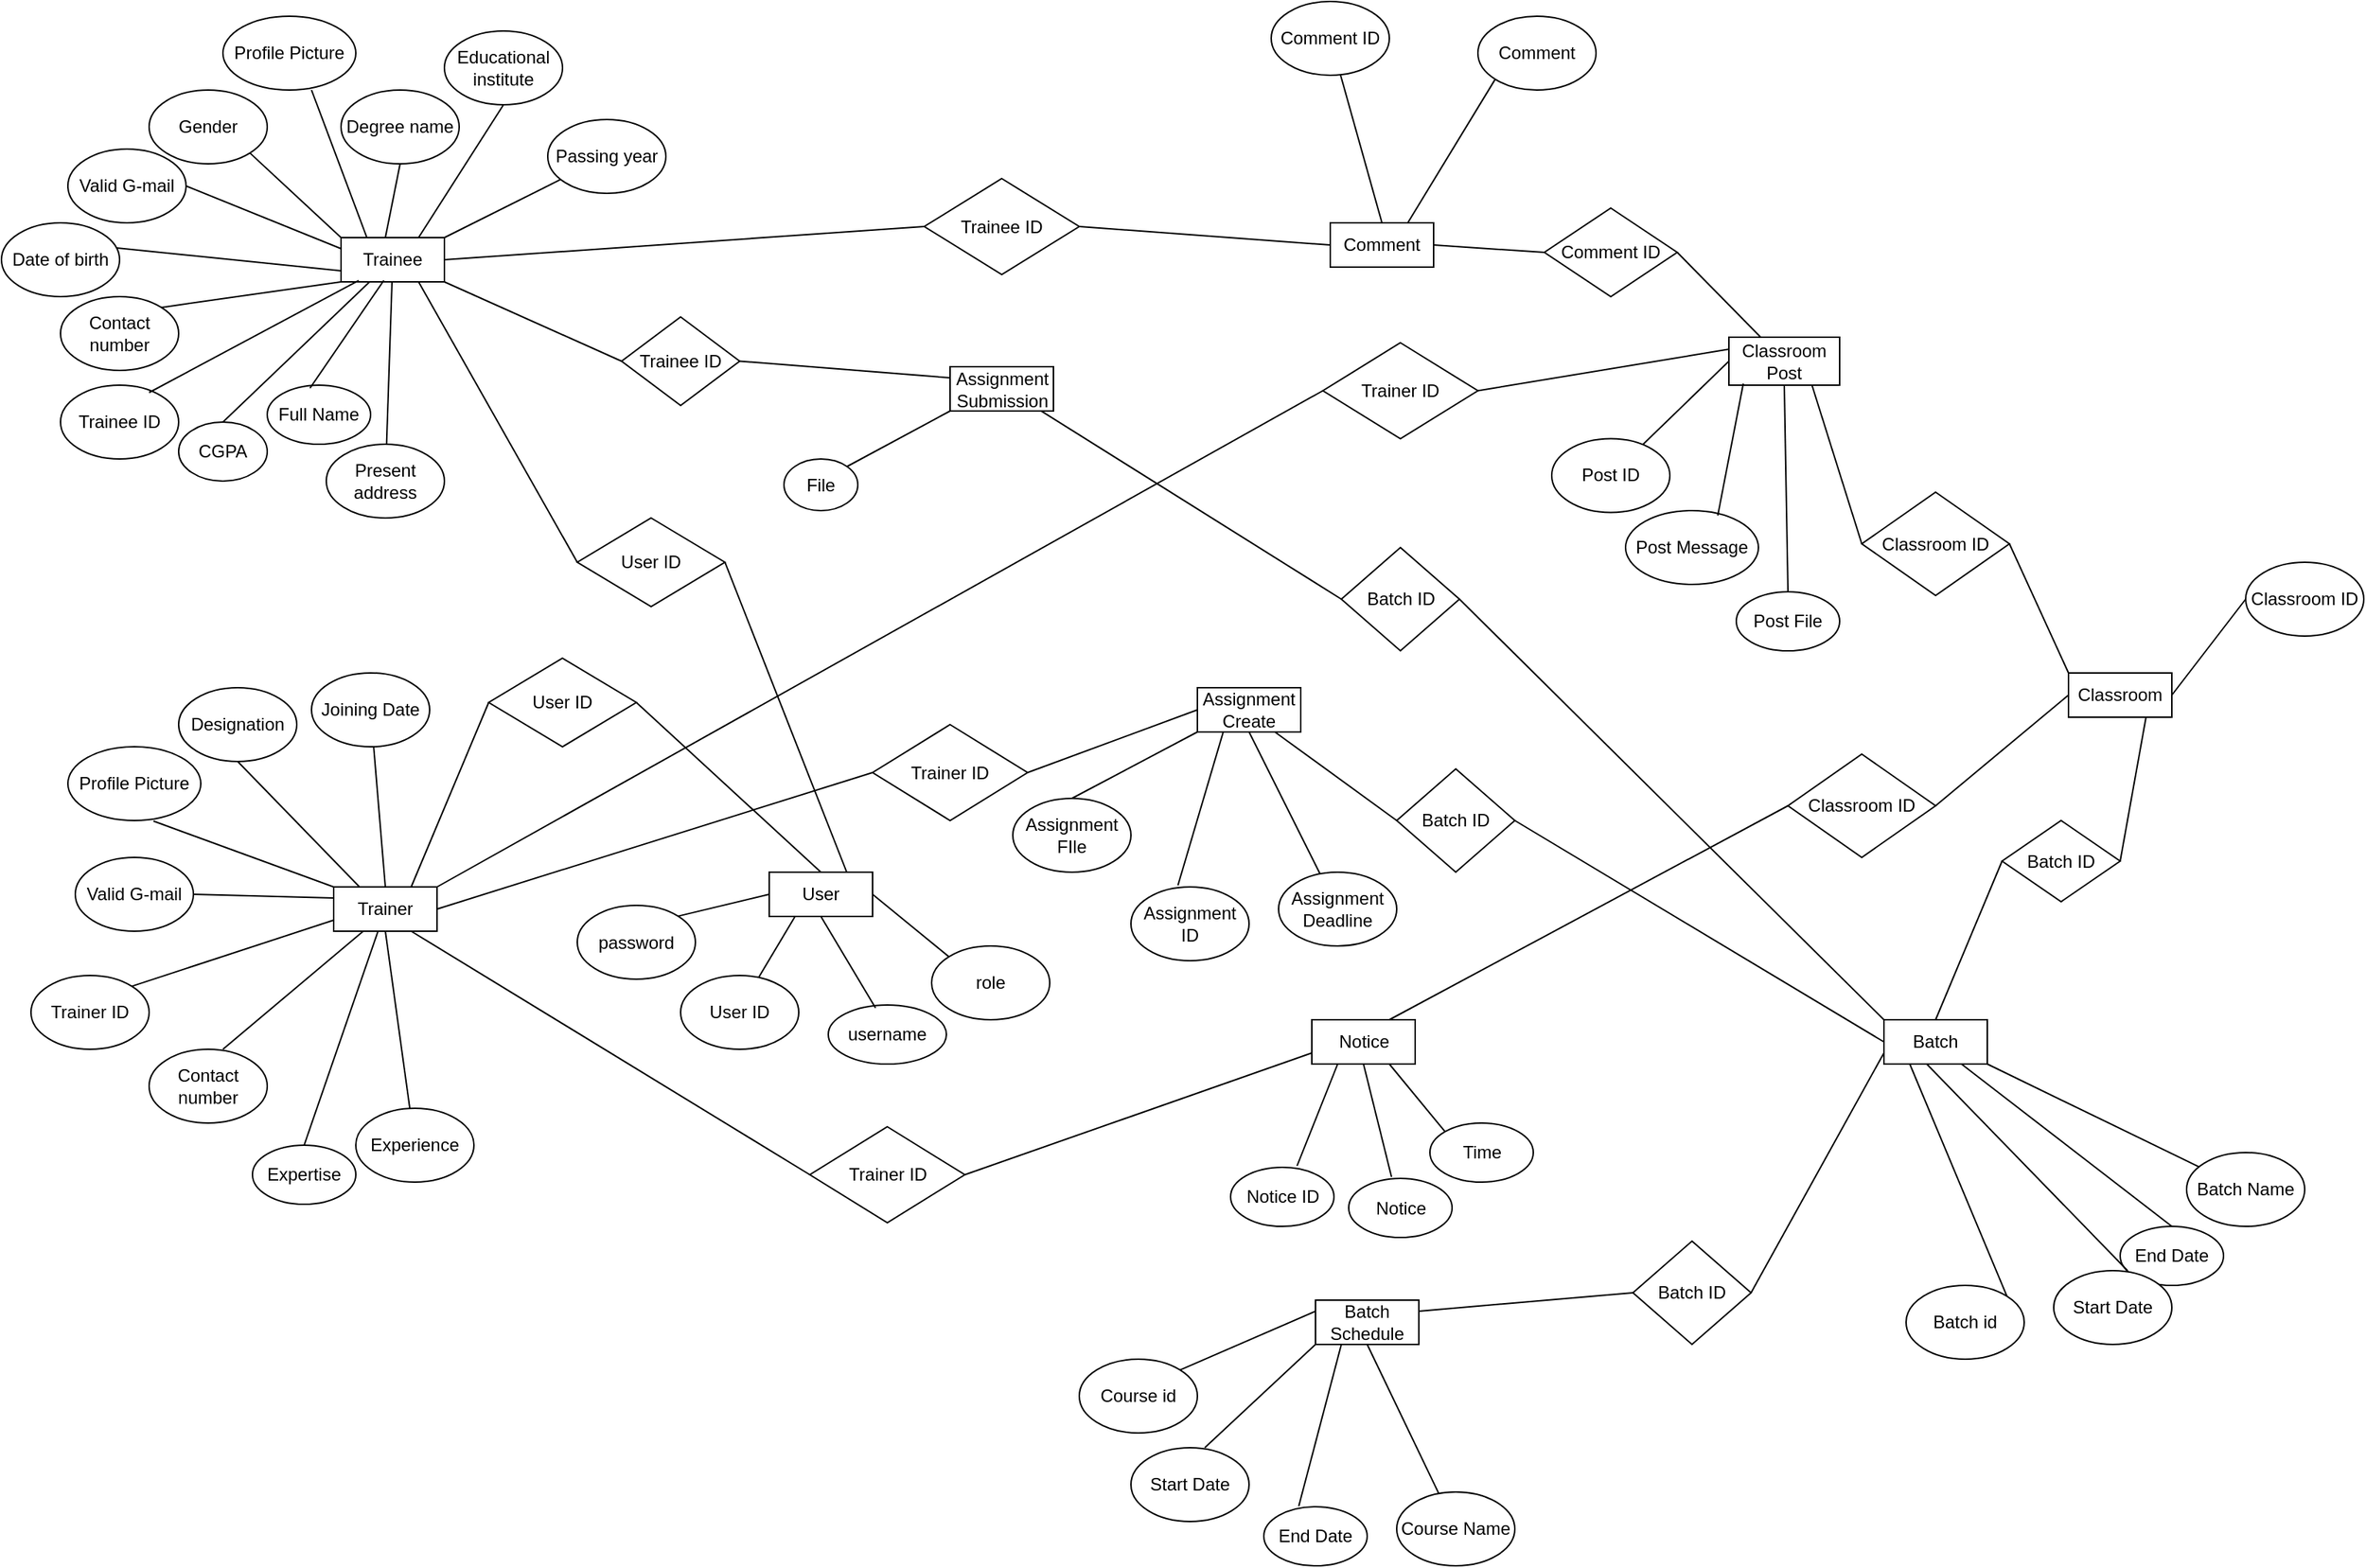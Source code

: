 <mxfile version="21.6.1" type="google">
  <diagram id="R2lEEEUBdFMjLlhIrx00" name="Page-1">
    <mxGraphModel grid="1" page="1" gridSize="10" guides="1" tooltips="1" connect="1" arrows="1" fold="1" pageScale="1" pageWidth="850" pageHeight="1100" math="0" shadow="0" extFonts="Permanent Marker^https://fonts.googleapis.com/css?family=Permanent+Marker">
      <root>
        <mxCell id="0" />
        <mxCell id="1" parent="0" />
        <mxCell id="A8YGYMG8HZCut2ozph0z-1" value="Trainee" style="rounded=0;whiteSpace=wrap;html=1;" vertex="1" parent="1">
          <mxGeometry x="130" y="180" width="70" height="30" as="geometry" />
        </mxCell>
        <mxCell id="A8YGYMG8HZCut2ozph0z-2" value="Profile Picture" style="ellipse;whiteSpace=wrap;html=1;" vertex="1" parent="1">
          <mxGeometry x="50" y="30" width="90" height="50" as="geometry" />
        </mxCell>
        <mxCell id="A8YGYMG8HZCut2ozph0z-3" value="Full Name" style="ellipse;whiteSpace=wrap;html=1;" vertex="1" parent="1">
          <mxGeometry x="80" y="280" width="70" height="40" as="geometry" />
        </mxCell>
        <mxCell id="A8YGYMG8HZCut2ozph0z-5" value="Gender" style="ellipse;whiteSpace=wrap;html=1;" vertex="1" parent="1">
          <mxGeometry y="80" width="80" height="50" as="geometry" />
        </mxCell>
        <mxCell id="A8YGYMG8HZCut2ozph0z-6" value="Date of birth" style="ellipse;whiteSpace=wrap;html=1;" vertex="1" parent="1">
          <mxGeometry x="-100" y="170" width="80" height="50" as="geometry" />
        </mxCell>
        <mxCell id="A8YGYMG8HZCut2ozph0z-7" value="Degree name" style="ellipse;whiteSpace=wrap;html=1;" vertex="1" parent="1">
          <mxGeometry x="130" y="80" width="80" height="50" as="geometry" />
        </mxCell>
        <mxCell id="A8YGYMG8HZCut2ozph0z-8" value="Contact number" style="ellipse;whiteSpace=wrap;html=1;" vertex="1" parent="1">
          <mxGeometry x="-60" y="220" width="80" height="50" as="geometry" />
        </mxCell>
        <mxCell id="A8YGYMG8HZCut2ozph0z-9" value="CGPA" style="ellipse;whiteSpace=wrap;html=1;" vertex="1" parent="1">
          <mxGeometry x="20" y="305" width="60" height="40" as="geometry" />
        </mxCell>
        <mxCell id="A8YGYMG8HZCut2ozph0z-10" value="Educational institute" style="ellipse;whiteSpace=wrap;html=1;" vertex="1" parent="1">
          <mxGeometry x="200" y="40" width="80" height="50" as="geometry" />
        </mxCell>
        <mxCell id="A8YGYMG8HZCut2ozph0z-11" value="Valid G-mail" style="ellipse;whiteSpace=wrap;html=1;" vertex="1" parent="1">
          <mxGeometry x="-55" y="120" width="80" height="50" as="geometry" />
        </mxCell>
        <mxCell id="A8YGYMG8HZCut2ozph0z-12" value="Passing year" style="ellipse;whiteSpace=wrap;html=1;" vertex="1" parent="1">
          <mxGeometry x="270" y="100" width="80" height="50" as="geometry" />
        </mxCell>
        <mxCell id="A8YGYMG8HZCut2ozph0z-13" value="Present address" style="ellipse;whiteSpace=wrap;html=1;" vertex="1" parent="1">
          <mxGeometry x="120" y="320" width="80" height="50" as="geometry" />
        </mxCell>
        <mxCell id="A8YGYMG8HZCut2ozph0z-15" value="" style="endArrow=none;html=1;rounded=0;entryX=0.5;entryY=1;entryDx=0;entryDy=0;" edge="1" parent="1" target="A8YGYMG8HZCut2ozph0z-7">
          <mxGeometry width="50" height="50" relative="1" as="geometry">
            <mxPoint x="160" y="180" as="sourcePoint" />
            <mxPoint x="170" y="130" as="targetPoint" />
          </mxGeometry>
        </mxCell>
        <mxCell id="A8YGYMG8HZCut2ozph0z-16" value="" style="endArrow=none;html=1;rounded=0;entryX=0;entryY=1;entryDx=0;entryDy=0;exitX=1;exitY=0;exitDx=0;exitDy=0;" edge="1" parent="1" source="A8YGYMG8HZCut2ozph0z-8" target="A8YGYMG8HZCut2ozph0z-1">
          <mxGeometry width="50" height="50" relative="1" as="geometry">
            <mxPoint x="190" y="240" as="sourcePoint" />
            <mxPoint x="240" y="190" as="targetPoint" />
          </mxGeometry>
        </mxCell>
        <mxCell id="A8YGYMG8HZCut2ozph0z-17" value="" style="endArrow=none;html=1;rounded=0;exitX=0.975;exitY=0.34;exitDx=0;exitDy=0;entryX=0;entryY=0.75;entryDx=0;entryDy=0;exitPerimeter=0;" edge="1" parent="1" source="A8YGYMG8HZCut2ozph0z-6" target="A8YGYMG8HZCut2ozph0z-1">
          <mxGeometry width="50" height="50" relative="1" as="geometry">
            <mxPoint x="190" y="240" as="sourcePoint" />
            <mxPoint x="240" y="190" as="targetPoint" />
          </mxGeometry>
        </mxCell>
        <mxCell id="A8YGYMG8HZCut2ozph0z-18" value="" style="endArrow=none;html=1;rounded=0;exitX=0.414;exitY=0.05;exitDx=0;exitDy=0;exitPerimeter=0;entryX=0.414;entryY=0.967;entryDx=0;entryDy=0;entryPerimeter=0;" edge="1" parent="1" source="A8YGYMG8HZCut2ozph0z-3" target="A8YGYMG8HZCut2ozph0z-1">
          <mxGeometry width="50" height="50" relative="1" as="geometry">
            <mxPoint x="190" y="240" as="sourcePoint" />
            <mxPoint x="240" y="190" as="targetPoint" />
          </mxGeometry>
        </mxCell>
        <mxCell id="A8YGYMG8HZCut2ozph0z-19" value="" style="endArrow=none;html=1;rounded=0;exitX=0.5;exitY=0;exitDx=0;exitDy=0;" edge="1" parent="1" source="A8YGYMG8HZCut2ozph0z-9" target="A8YGYMG8HZCut2ozph0z-1">
          <mxGeometry width="50" height="50" relative="1" as="geometry">
            <mxPoint x="190" y="240" as="sourcePoint" />
            <mxPoint x="240" y="190" as="targetPoint" />
          </mxGeometry>
        </mxCell>
        <mxCell id="A8YGYMG8HZCut2ozph0z-20" value="" style="endArrow=none;html=1;rounded=0;" edge="1" parent="1" source="A8YGYMG8HZCut2ozph0z-1" target="A8YGYMG8HZCut2ozph0z-13">
          <mxGeometry width="50" height="50" relative="1" as="geometry">
            <mxPoint x="190" y="240" as="sourcePoint" />
            <mxPoint x="240" y="190" as="targetPoint" />
          </mxGeometry>
        </mxCell>
        <mxCell id="A8YGYMG8HZCut2ozph0z-21" value="" style="endArrow=none;html=1;rounded=0;exitX=1;exitY=0;exitDx=0;exitDy=0;" edge="1" parent="1" source="A8YGYMG8HZCut2ozph0z-1" target="A8YGYMG8HZCut2ozph0z-12">
          <mxGeometry width="50" height="50" relative="1" as="geometry">
            <mxPoint x="190" y="240" as="sourcePoint" />
            <mxPoint x="240" y="190" as="targetPoint" />
          </mxGeometry>
        </mxCell>
        <mxCell id="A8YGYMG8HZCut2ozph0z-22" value="" style="endArrow=none;html=1;rounded=0;entryX=1;entryY=0.5;entryDx=0;entryDy=0;exitX=0;exitY=0.25;exitDx=0;exitDy=0;" edge="1" parent="1" source="A8YGYMG8HZCut2ozph0z-1" target="A8YGYMG8HZCut2ozph0z-11">
          <mxGeometry width="50" height="50" relative="1" as="geometry">
            <mxPoint x="190" y="240" as="sourcePoint" />
            <mxPoint x="240" y="190" as="targetPoint" />
          </mxGeometry>
        </mxCell>
        <mxCell id="A8YGYMG8HZCut2ozph0z-23" value="" style="endArrow=none;html=1;rounded=0;entryX=0.5;entryY=1;entryDx=0;entryDy=0;exitX=0.75;exitY=0;exitDx=0;exitDy=0;" edge="1" parent="1" source="A8YGYMG8HZCut2ozph0z-1" target="A8YGYMG8HZCut2ozph0z-10">
          <mxGeometry width="50" height="50" relative="1" as="geometry">
            <mxPoint x="190" y="240" as="sourcePoint" />
            <mxPoint x="240" y="190" as="targetPoint" />
          </mxGeometry>
        </mxCell>
        <mxCell id="A8YGYMG8HZCut2ozph0z-24" value="" style="endArrow=none;html=1;rounded=0;exitX=0;exitY=0;exitDx=0;exitDy=0;entryX=1;entryY=1;entryDx=0;entryDy=0;" edge="1" parent="1" source="A8YGYMG8HZCut2ozph0z-1" target="A8YGYMG8HZCut2ozph0z-5">
          <mxGeometry width="50" height="50" relative="1" as="geometry">
            <mxPoint x="95" y="160" as="sourcePoint" />
            <mxPoint x="145" y="110" as="targetPoint" />
          </mxGeometry>
        </mxCell>
        <mxCell id="A8YGYMG8HZCut2ozph0z-25" value="" style="endArrow=none;html=1;rounded=0;exitX=0.25;exitY=0;exitDx=0;exitDy=0;targetPerimeterSpacing=1;" edge="1" parent="1" source="A8YGYMG8HZCut2ozph0z-1">
          <mxGeometry width="50" height="50" relative="1" as="geometry">
            <mxPoint x="60" y="130" as="sourcePoint" />
            <mxPoint x="110" y="80" as="targetPoint" />
          </mxGeometry>
        </mxCell>
        <mxCell id="A8YGYMG8HZCut2ozph0z-27" value="Trainer" style="rounded=0;whiteSpace=wrap;html=1;" vertex="1" parent="1">
          <mxGeometry x="125" y="620" width="70" height="30" as="geometry" />
        </mxCell>
        <mxCell id="A8YGYMG8HZCut2ozph0z-28" value="Profile Picture" style="ellipse;whiteSpace=wrap;html=1;" vertex="1" parent="1">
          <mxGeometry x="-55" y="525" width="90" height="50" as="geometry" />
        </mxCell>
        <mxCell id="A8YGYMG8HZCut2ozph0z-29" value="Expertise" style="ellipse;whiteSpace=wrap;html=1;" vertex="1" parent="1">
          <mxGeometry x="70" y="795" width="70" height="40" as="geometry" />
        </mxCell>
        <mxCell id="A8YGYMG8HZCut2ozph0z-32" value="Designation" style="ellipse;whiteSpace=wrap;html=1;" vertex="1" parent="1">
          <mxGeometry x="20" y="485" width="80" height="50" as="geometry" />
        </mxCell>
        <mxCell id="A8YGYMG8HZCut2ozph0z-33" value="Contact number" style="ellipse;whiteSpace=wrap;html=1;" vertex="1" parent="1">
          <mxGeometry y="730" width="80" height="50" as="geometry" />
        </mxCell>
        <mxCell id="A8YGYMG8HZCut2ozph0z-36" value="Valid G-mail" style="ellipse;whiteSpace=wrap;html=1;" vertex="1" parent="1">
          <mxGeometry x="-50" y="600" width="80" height="50" as="geometry" />
        </mxCell>
        <mxCell id="A8YGYMG8HZCut2ozph0z-37" value="Joining Date" style="ellipse;whiteSpace=wrap;html=1;" vertex="1" parent="1">
          <mxGeometry x="110" y="475" width="80" height="50" as="geometry" />
        </mxCell>
        <mxCell id="A8YGYMG8HZCut2ozph0z-38" value="Experience" style="ellipse;whiteSpace=wrap;html=1;" vertex="1" parent="1">
          <mxGeometry x="140" y="770" width="80" height="50" as="geometry" />
        </mxCell>
        <mxCell id="A8YGYMG8HZCut2ozph0z-39" value="" style="endArrow=none;html=1;rounded=0;entryX=0.5;entryY=1;entryDx=0;entryDy=0;exitX=0.25;exitY=0;exitDx=0;exitDy=0;" edge="1" parent="1" source="A8YGYMG8HZCut2ozph0z-27" target="A8YGYMG8HZCut2ozph0z-32">
          <mxGeometry width="50" height="50" relative="1" as="geometry">
            <mxPoint x="130" y="610" as="sourcePoint" />
            <mxPoint x="140" y="560" as="targetPoint" />
          </mxGeometry>
        </mxCell>
        <mxCell id="A8YGYMG8HZCut2ozph0z-40" value="" style="endArrow=none;html=1;rounded=0;entryX=0.286;entryY=1;entryDx=0;entryDy=0;exitX=0.625;exitY=0;exitDx=0;exitDy=0;exitPerimeter=0;entryPerimeter=0;" edge="1" parent="1" source="A8YGYMG8HZCut2ozph0z-33" target="A8YGYMG8HZCut2ozph0z-27">
          <mxGeometry width="50" height="50" relative="1" as="geometry">
            <mxPoint x="160" y="670" as="sourcePoint" />
            <mxPoint x="210" y="620" as="targetPoint" />
          </mxGeometry>
        </mxCell>
        <mxCell id="A8YGYMG8HZCut2ozph0z-42" value="" style="endArrow=none;html=1;rounded=0;exitX=0.5;exitY=0;exitDx=0;exitDy=0;entryX=0.429;entryY=1;entryDx=0;entryDy=0;entryPerimeter=0;" edge="1" parent="1" source="A8YGYMG8HZCut2ozph0z-29" target="A8YGYMG8HZCut2ozph0z-27">
          <mxGeometry width="50" height="50" relative="1" as="geometry">
            <mxPoint x="160" y="670" as="sourcePoint" />
            <mxPoint x="210" y="620" as="targetPoint" />
          </mxGeometry>
        </mxCell>
        <mxCell id="A8YGYMG8HZCut2ozph0z-44" value="" style="endArrow=none;html=1;rounded=0;exitX=0.5;exitY=1;exitDx=0;exitDy=0;" edge="1" parent="1" source="A8YGYMG8HZCut2ozph0z-27" target="A8YGYMG8HZCut2ozph0z-38">
          <mxGeometry width="50" height="50" relative="1" as="geometry">
            <mxPoint x="160" y="670" as="sourcePoint" />
            <mxPoint x="210" y="620" as="targetPoint" />
          </mxGeometry>
        </mxCell>
        <mxCell id="A8YGYMG8HZCut2ozph0z-45" value="" style="endArrow=none;html=1;rounded=0;exitX=0.5;exitY=0;exitDx=0;exitDy=0;" edge="1" parent="1" source="A8YGYMG8HZCut2ozph0z-27" target="A8YGYMG8HZCut2ozph0z-37">
          <mxGeometry width="50" height="50" relative="1" as="geometry">
            <mxPoint x="160" y="670" as="sourcePoint" />
            <mxPoint x="210" y="620" as="targetPoint" />
          </mxGeometry>
        </mxCell>
        <mxCell id="A8YGYMG8HZCut2ozph0z-46" value="" style="endArrow=none;html=1;rounded=0;entryX=1;entryY=0.5;entryDx=0;entryDy=0;exitX=0;exitY=0.25;exitDx=0;exitDy=0;" edge="1" parent="1" source="A8YGYMG8HZCut2ozph0z-27" target="A8YGYMG8HZCut2ozph0z-36">
          <mxGeometry width="50" height="50" relative="1" as="geometry">
            <mxPoint x="160" y="670" as="sourcePoint" />
            <mxPoint x="210" y="620" as="targetPoint" />
          </mxGeometry>
        </mxCell>
        <mxCell id="A8YGYMG8HZCut2ozph0z-49" value="" style="endArrow=none;html=1;rounded=0;exitX=0;exitY=0;exitDx=0;exitDy=0;targetPerimeterSpacing=1;entryX=0.644;entryY=1.008;entryDx=0;entryDy=0;exitPerimeter=0;entryPerimeter=0;" edge="1" parent="1" source="A8YGYMG8HZCut2ozph0z-27" target="A8YGYMG8HZCut2ozph0z-28">
          <mxGeometry width="50" height="50" relative="1" as="geometry">
            <mxPoint x="30" y="560" as="sourcePoint" />
            <mxPoint x="80" y="510" as="targetPoint" />
          </mxGeometry>
        </mxCell>
        <mxCell id="A8YGYMG8HZCut2ozph0z-50" value="User" style="rounded=0;whiteSpace=wrap;html=1;" vertex="1" parent="1">
          <mxGeometry x="420" y="610" width="70" height="30" as="geometry" />
        </mxCell>
        <mxCell id="A8YGYMG8HZCut2ozph0z-51" value="username" style="ellipse;whiteSpace=wrap;html=1;" vertex="1" parent="1">
          <mxGeometry x="460" y="700" width="80" height="40" as="geometry" />
        </mxCell>
        <mxCell id="A8YGYMG8HZCut2ozph0z-52" value="password" style="ellipse;whiteSpace=wrap;html=1;" vertex="1" parent="1">
          <mxGeometry x="290" y="632.5" width="80" height="50" as="geometry" />
        </mxCell>
        <mxCell id="A8YGYMG8HZCut2ozph0z-53" value="role" style="ellipse;whiteSpace=wrap;html=1;" vertex="1" parent="1">
          <mxGeometry x="530" y="660" width="80" height="50" as="geometry" />
        </mxCell>
        <mxCell id="z-OaAf-kg-JAIfSSgoX3-1" value="User ID" style="rhombus;whiteSpace=wrap;html=1;" vertex="1" parent="1">
          <mxGeometry x="230" y="465" width="100" height="60" as="geometry" />
        </mxCell>
        <mxCell id="z-OaAf-kg-JAIfSSgoX3-2" value="" style="endArrow=none;html=1;rounded=0;exitX=0.75;exitY=0;exitDx=0;exitDy=0;entryX=0;entryY=0.5;entryDx=0;entryDy=0;" edge="1" parent="1" source="A8YGYMG8HZCut2ozph0z-27" target="z-OaAf-kg-JAIfSSgoX3-1">
          <mxGeometry width="50" height="50" relative="1" as="geometry">
            <mxPoint x="180" y="625" as="sourcePoint" />
            <mxPoint x="230" y="575" as="targetPoint" />
          </mxGeometry>
        </mxCell>
        <mxCell id="z-OaAf-kg-JAIfSSgoX3-3" value="" style="endArrow=none;html=1;rounded=0;entryX=0.75;entryY=1;entryDx=0;entryDy=0;exitX=0;exitY=0.5;exitDx=0;exitDy=0;" edge="1" parent="1" source="z-OaAf-kg-JAIfSSgoX3-95" target="A8YGYMG8HZCut2ozph0z-1">
          <mxGeometry width="50" height="50" relative="1" as="geometry">
            <mxPoint x="280" y="400" as="sourcePoint" />
            <mxPoint x="520" y="380" as="targetPoint" />
          </mxGeometry>
        </mxCell>
        <mxCell id="z-OaAf-kg-JAIfSSgoX3-4" value="" style="endArrow=none;html=1;rounded=0;exitX=0.5;exitY=0;exitDx=0;exitDy=0;entryX=1;entryY=0.5;entryDx=0;entryDy=0;" edge="1" parent="1" source="A8YGYMG8HZCut2ozph0z-50" target="z-OaAf-kg-JAIfSSgoX3-1">
          <mxGeometry width="50" height="50" relative="1" as="geometry">
            <mxPoint x="470" y="430" as="sourcePoint" />
            <mxPoint x="520" y="380" as="targetPoint" />
          </mxGeometry>
        </mxCell>
        <mxCell id="z-OaAf-kg-JAIfSSgoX3-5" value="" style="endArrow=none;html=1;rounded=0;exitX=1;exitY=0;exitDx=0;exitDy=0;entryX=0;entryY=0.5;entryDx=0;entryDy=0;" edge="1" parent="1" source="A8YGYMG8HZCut2ozph0z-52" target="A8YGYMG8HZCut2ozph0z-50">
          <mxGeometry width="50" height="50" relative="1" as="geometry">
            <mxPoint x="370" y="690" as="sourcePoint" />
            <mxPoint x="420" y="640" as="targetPoint" />
          </mxGeometry>
        </mxCell>
        <mxCell id="z-OaAf-kg-JAIfSSgoX3-6" value="" style="endArrow=none;html=1;rounded=0;exitX=0.4;exitY=0.05;exitDx=0;exitDy=0;exitPerimeter=0;" edge="1" parent="1" source="A8YGYMG8HZCut2ozph0z-51">
          <mxGeometry width="50" height="50" relative="1" as="geometry">
            <mxPoint x="470" y="690" as="sourcePoint" />
            <mxPoint x="455" y="640" as="targetPoint" />
          </mxGeometry>
        </mxCell>
        <mxCell id="z-OaAf-kg-JAIfSSgoX3-7" value="" style="endArrow=none;html=1;rounded=0;entryX=1;entryY=0.5;entryDx=0;entryDy=0;exitX=0;exitY=0;exitDx=0;exitDy=0;" edge="1" parent="1" source="A8YGYMG8HZCut2ozph0z-53" target="A8YGYMG8HZCut2ozph0z-50">
          <mxGeometry width="50" height="50" relative="1" as="geometry">
            <mxPoint x="540" y="650" as="sourcePoint" />
            <mxPoint x="590" y="600" as="targetPoint" />
          </mxGeometry>
        </mxCell>
        <mxCell id="z-OaAf-kg-JAIfSSgoX3-8" value="Batch Schedule" style="rounded=0;whiteSpace=wrap;html=1;" vertex="1" parent="1">
          <mxGeometry x="790" y="900" width="70" height="30" as="geometry" />
        </mxCell>
        <mxCell id="z-OaAf-kg-JAIfSSgoX3-10" value="End Date" style="ellipse;whiteSpace=wrap;html=1;" vertex="1" parent="1">
          <mxGeometry x="755" y="1040" width="70" height="40" as="geometry" />
        </mxCell>
        <mxCell id="z-OaAf-kg-JAIfSSgoX3-12" value="Start Date" style="ellipse;whiteSpace=wrap;html=1;" vertex="1" parent="1">
          <mxGeometry x="665" y="1000" width="80" height="50" as="geometry" />
        </mxCell>
        <mxCell id="z-OaAf-kg-JAIfSSgoX3-15" value="Course Name" style="ellipse;whiteSpace=wrap;html=1;" vertex="1" parent="1">
          <mxGeometry x="845" y="1030" width="80" height="50" as="geometry" />
        </mxCell>
        <mxCell id="z-OaAf-kg-JAIfSSgoX3-17" value="" style="endArrow=none;html=1;rounded=0;entryX=0;entryY=1;entryDx=0;entryDy=0;exitX=0.625;exitY=0;exitDx=0;exitDy=0;exitPerimeter=0;" edge="1" parent="1" source="z-OaAf-kg-JAIfSSgoX3-12" target="z-OaAf-kg-JAIfSSgoX3-8">
          <mxGeometry width="50" height="50" relative="1" as="geometry">
            <mxPoint x="855" y="970" as="sourcePoint" />
            <mxPoint x="905" y="920" as="targetPoint" />
          </mxGeometry>
        </mxCell>
        <mxCell id="z-OaAf-kg-JAIfSSgoX3-18" value="" style="endArrow=none;html=1;rounded=0;exitX=0.338;exitY=-0.01;exitDx=0;exitDy=0;exitPerimeter=0;entryX=0.25;entryY=1;entryDx=0;entryDy=0;" edge="1" parent="1" source="z-OaAf-kg-JAIfSSgoX3-10" target="z-OaAf-kg-JAIfSSgoX3-8">
          <mxGeometry width="50" height="50" relative="1" as="geometry">
            <mxPoint x="855" y="970" as="sourcePoint" />
            <mxPoint x="905" y="920" as="targetPoint" />
          </mxGeometry>
        </mxCell>
        <mxCell id="z-OaAf-kg-JAIfSSgoX3-19" value="" style="endArrow=none;html=1;rounded=0;exitX=0.5;exitY=1;exitDx=0;exitDy=0;" edge="1" parent="1" source="z-OaAf-kg-JAIfSSgoX3-8" target="z-OaAf-kg-JAIfSSgoX3-15">
          <mxGeometry width="50" height="50" relative="1" as="geometry">
            <mxPoint x="855" y="970" as="sourcePoint" />
            <mxPoint x="905" y="920" as="targetPoint" />
          </mxGeometry>
        </mxCell>
        <mxCell id="z-OaAf-kg-JAIfSSgoX3-21" value="" style="endArrow=none;html=1;rounded=0;entryX=1;entryY=0;entryDx=0;entryDy=0;exitX=0;exitY=0.25;exitDx=0;exitDy=0;" edge="1" parent="1" source="z-OaAf-kg-JAIfSSgoX3-8" target="z-OaAf-kg-JAIfSSgoX3-23">
          <mxGeometry width="50" height="50" relative="1" as="geometry">
            <mxPoint x="855" y="970" as="sourcePoint" />
            <mxPoint x="725" y="925" as="targetPoint" />
          </mxGeometry>
        </mxCell>
        <mxCell id="z-OaAf-kg-JAIfSSgoX3-23" value="Course id" style="ellipse;whiteSpace=wrap;html=1;" vertex="1" parent="1">
          <mxGeometry x="630" y="940" width="80" height="50" as="geometry" />
        </mxCell>
        <mxCell id="z-OaAf-kg-JAIfSSgoX3-24" value="Batch" style="rounded=0;whiteSpace=wrap;html=1;" vertex="1" parent="1">
          <mxGeometry x="1175" y="710" width="70" height="30" as="geometry" />
        </mxCell>
        <mxCell id="z-OaAf-kg-JAIfSSgoX3-25" value="End Date" style="ellipse;whiteSpace=wrap;html=1;" vertex="1" parent="1">
          <mxGeometry x="1335" y="850" width="70" height="40" as="geometry" />
        </mxCell>
        <mxCell id="z-OaAf-kg-JAIfSSgoX3-26" value="Start Date" style="ellipse;whiteSpace=wrap;html=1;" vertex="1" parent="1">
          <mxGeometry x="1290" y="880" width="80" height="50" as="geometry" />
        </mxCell>
        <mxCell id="z-OaAf-kg-JAIfSSgoX3-27" value="Batch Name" style="ellipse;whiteSpace=wrap;html=1;" vertex="1" parent="1">
          <mxGeometry x="1380" y="800" width="80" height="50" as="geometry" />
        </mxCell>
        <mxCell id="z-OaAf-kg-JAIfSSgoX3-28" value="" style="endArrow=none;html=1;rounded=0;entryX=0.414;entryY=1;entryDx=0;entryDy=0;exitX=0.625;exitY=0;exitDx=0;exitDy=0;exitPerimeter=0;entryPerimeter=0;" edge="1" parent="1" source="z-OaAf-kg-JAIfSSgoX3-26" target="z-OaAf-kg-JAIfSSgoX3-24">
          <mxGeometry width="50" height="50" relative="1" as="geometry">
            <mxPoint x="1275" y="810" as="sourcePoint" />
            <mxPoint x="1325" y="760" as="targetPoint" />
          </mxGeometry>
        </mxCell>
        <mxCell id="z-OaAf-kg-JAIfSSgoX3-29" value="" style="endArrow=none;html=1;rounded=0;exitX=0.5;exitY=0;exitDx=0;exitDy=0;entryX=0.75;entryY=1;entryDx=0;entryDy=0;" edge="1" parent="1" source="z-OaAf-kg-JAIfSSgoX3-25" target="z-OaAf-kg-JAIfSSgoX3-24">
          <mxGeometry width="50" height="50" relative="1" as="geometry">
            <mxPoint x="1275" y="810" as="sourcePoint" />
            <mxPoint x="1325" y="760" as="targetPoint" />
          </mxGeometry>
        </mxCell>
        <mxCell id="z-OaAf-kg-JAIfSSgoX3-30" value="" style="endArrow=none;html=1;rounded=0;exitX=1;exitY=1;exitDx=0;exitDy=0;" edge="1" parent="1" source="z-OaAf-kg-JAIfSSgoX3-24" target="z-OaAf-kg-JAIfSSgoX3-27">
          <mxGeometry width="50" height="50" relative="1" as="geometry">
            <mxPoint x="1275" y="810" as="sourcePoint" />
            <mxPoint x="1325" y="760" as="targetPoint" />
          </mxGeometry>
        </mxCell>
        <mxCell id="z-OaAf-kg-JAIfSSgoX3-31" value="" style="endArrow=none;html=1;rounded=0;entryX=1;entryY=0;entryDx=0;entryDy=0;exitX=0.25;exitY=1;exitDx=0;exitDy=0;" edge="1" parent="1" source="z-OaAf-kg-JAIfSSgoX3-24" target="z-OaAf-kg-JAIfSSgoX3-32">
          <mxGeometry width="50" height="50" relative="1" as="geometry">
            <mxPoint x="1275" y="810" as="sourcePoint" />
            <mxPoint x="1145" y="765" as="targetPoint" />
          </mxGeometry>
        </mxCell>
        <mxCell id="z-OaAf-kg-JAIfSSgoX3-32" value="Batch id" style="ellipse;whiteSpace=wrap;html=1;" vertex="1" parent="1">
          <mxGeometry x="1190" y="890" width="80" height="50" as="geometry" />
        </mxCell>
        <mxCell id="z-OaAf-kg-JAIfSSgoX3-33" value="Trainer ID" style="ellipse;whiteSpace=wrap;html=1;" vertex="1" parent="1">
          <mxGeometry x="-80" y="680" width="80" height="50" as="geometry" />
        </mxCell>
        <mxCell id="z-OaAf-kg-JAIfSSgoX3-34" value="" style="endArrow=none;html=1;rounded=0;exitX=1;exitY=0;exitDx=0;exitDy=0;entryX=0;entryY=0.75;entryDx=0;entryDy=0;" edge="1" parent="1" source="z-OaAf-kg-JAIfSSgoX3-33" target="A8YGYMG8HZCut2ozph0z-27">
          <mxGeometry width="50" height="50" relative="1" as="geometry">
            <mxPoint y="690" as="sourcePoint" />
            <mxPoint x="50" y="640" as="targetPoint" />
          </mxGeometry>
        </mxCell>
        <mxCell id="z-OaAf-kg-JAIfSSgoX3-35" value="Trainee ID" style="ellipse;whiteSpace=wrap;html=1;" vertex="1" parent="1">
          <mxGeometry x="-60" y="280" width="80" height="50" as="geometry" />
        </mxCell>
        <mxCell id="z-OaAf-kg-JAIfSSgoX3-36" value="" style="endArrow=none;html=1;rounded=0;exitX=0.75;exitY=0.1;exitDx=0;exitDy=0;exitPerimeter=0;entryX=0.171;entryY=0.967;entryDx=0;entryDy=0;entryPerimeter=0;" edge="1" parent="1" source="z-OaAf-kg-JAIfSSgoX3-35" target="A8YGYMG8HZCut2ozph0z-1">
          <mxGeometry width="50" height="50" relative="1" as="geometry">
            <mxPoint x="-120" y="340" as="sourcePoint" />
            <mxPoint x="-90" y="310" as="targetPoint" />
          </mxGeometry>
        </mxCell>
        <mxCell id="z-OaAf-kg-JAIfSSgoX3-37" value="" style="endArrow=none;html=1;rounded=0;entryX=0.25;entryY=1;entryDx=0;entryDy=0;exitX=0.663;exitY=0.02;exitDx=0;exitDy=0;exitPerimeter=0;" edge="1" parent="1" source="z-OaAf-kg-JAIfSSgoX3-38" target="A8YGYMG8HZCut2ozph0z-50">
          <mxGeometry width="50" height="50" relative="1" as="geometry">
            <mxPoint x="440" y="810" as="sourcePoint" />
            <mxPoint x="453.284" y="669.662" as="targetPoint" />
          </mxGeometry>
        </mxCell>
        <mxCell id="z-OaAf-kg-JAIfSSgoX3-38" value="User ID" style="ellipse;whiteSpace=wrap;html=1;" vertex="1" parent="1">
          <mxGeometry x="360" y="680" width="80" height="50" as="geometry" />
        </mxCell>
        <mxCell id="z-OaAf-kg-JAIfSSgoX3-39" value="Batch ID" style="rhombus;whiteSpace=wrap;html=1;" vertex="1" parent="1">
          <mxGeometry x="1005" y="860" width="80" height="70" as="geometry" />
        </mxCell>
        <mxCell id="z-OaAf-kg-JAIfSSgoX3-40" value="" style="endArrow=none;html=1;rounded=0;exitX=1;exitY=0.25;exitDx=0;exitDy=0;entryX=0;entryY=0.5;entryDx=0;entryDy=0;" edge="1" parent="1" source="z-OaAf-kg-JAIfSSgoX3-8" target="z-OaAf-kg-JAIfSSgoX3-39">
          <mxGeometry width="50" height="50" relative="1" as="geometry">
            <mxPoint x="885" y="840" as="sourcePoint" />
            <mxPoint x="1005" y="890" as="targetPoint" />
          </mxGeometry>
        </mxCell>
        <mxCell id="z-OaAf-kg-JAIfSSgoX3-41" value="" style="endArrow=none;html=1;rounded=0;exitX=1;exitY=0.5;exitDx=0;exitDy=0;entryX=0;entryY=0.75;entryDx=0;entryDy=0;" edge="1" parent="1" source="z-OaAf-kg-JAIfSSgoX3-39" target="z-OaAf-kg-JAIfSSgoX3-24">
          <mxGeometry width="50" height="50" relative="1" as="geometry">
            <mxPoint x="935" y="625" as="sourcePoint" />
            <mxPoint x="985" y="575" as="targetPoint" />
          </mxGeometry>
        </mxCell>
        <mxCell id="z-OaAf-kg-JAIfSSgoX3-42" value="Assignment Create" style="rounded=0;whiteSpace=wrap;html=1;" vertex="1" parent="1">
          <mxGeometry x="710" y="485" width="70" height="30" as="geometry" />
        </mxCell>
        <mxCell id="z-OaAf-kg-JAIfSSgoX3-52" value="" style="endArrow=none;html=1;rounded=0;exitX=0.5;exitY=0;exitDx=0;exitDy=0;entryX=0;entryY=1;entryDx=0;entryDy=0;" edge="1" parent="1" source="z-OaAf-kg-JAIfSSgoX3-60" target="z-OaAf-kg-JAIfSSgoX3-42">
          <mxGeometry width="50" height="50" relative="1" as="geometry">
            <mxPoint x="995" y="480" as="sourcePoint" />
            <mxPoint x="930" y="360" as="targetPoint" />
          </mxGeometry>
        </mxCell>
        <mxCell id="z-OaAf-kg-JAIfSSgoX3-53" value="" style="endArrow=none;html=1;rounded=0;exitX=0.25;exitY=1;exitDx=0;exitDy=0;entryX=0.398;entryY=-0.022;entryDx=0;entryDy=0;entryPerimeter=0;" edge="1" parent="1" source="z-OaAf-kg-JAIfSSgoX3-42" target="z-OaAf-kg-JAIfSSgoX3-61">
          <mxGeometry width="50" height="50" relative="1" as="geometry">
            <mxPoint x="880" y="410" as="sourcePoint" />
            <mxPoint x="998.08" y="434.934" as="targetPoint" />
          </mxGeometry>
        </mxCell>
        <mxCell id="z-OaAf-kg-JAIfSSgoX3-60" value="Assignment FIle" style="ellipse;whiteSpace=wrap;html=1;" vertex="1" parent="1">
          <mxGeometry x="585" y="560" width="80" height="50" as="geometry" />
        </mxCell>
        <mxCell id="z-OaAf-kg-JAIfSSgoX3-61" value="Assignment ID" style="ellipse;whiteSpace=wrap;html=1;" vertex="1" parent="1">
          <mxGeometry x="665" y="620" width="80" height="50" as="geometry" />
        </mxCell>
        <mxCell id="z-OaAf-kg-JAIfSSgoX3-63" value="Assignment Deadline" style="ellipse;whiteSpace=wrap;html=1;" vertex="1" parent="1">
          <mxGeometry x="765" y="610" width="80" height="50" as="geometry" />
        </mxCell>
        <mxCell id="z-OaAf-kg-JAIfSSgoX3-64" value="" style="endArrow=none;html=1;rounded=0;exitX=0.5;exitY=1;exitDx=0;exitDy=0;" edge="1" parent="1" source="z-OaAf-kg-JAIfSSgoX3-42" target="z-OaAf-kg-JAIfSSgoX3-63">
          <mxGeometry width="50" height="50" relative="1" as="geometry">
            <mxPoint x="970" y="380" as="sourcePoint" />
            <mxPoint x="1020" y="330" as="targetPoint" />
          </mxGeometry>
        </mxCell>
        <mxCell id="z-OaAf-kg-JAIfSSgoX3-65" value="" style="endArrow=none;html=1;rounded=0;entryX=0;entryY=0.5;entryDx=0;entryDy=0;exitX=1;exitY=0.5;exitDx=0;exitDy=0;" edge="1" parent="1" source="A8YGYMG8HZCut2ozph0z-27" target="z-OaAf-kg-JAIfSSgoX3-67">
          <mxGeometry width="50" height="50" relative="1" as="geometry">
            <mxPoint x="170" y="620" as="sourcePoint" />
            <mxPoint x="320" y="575" as="targetPoint" />
          </mxGeometry>
        </mxCell>
        <mxCell id="z-OaAf-kg-JAIfSSgoX3-66" value="" style="endArrow=none;html=1;rounded=0;entryX=0.75;entryY=1;entryDx=0;entryDy=0;exitX=0;exitY=0.5;exitDx=0;exitDy=0;" edge="1" parent="1" source="z-OaAf-kg-JAIfSSgoX3-94" target="z-OaAf-kg-JAIfSSgoX3-42">
          <mxGeometry width="50" height="50" relative="1" as="geometry">
            <mxPoint x="940" y="580" as="sourcePoint" />
            <mxPoint x="860" y="420" as="targetPoint" />
          </mxGeometry>
        </mxCell>
        <mxCell id="z-OaAf-kg-JAIfSSgoX3-67" value="Trainer ID" style="rhombus;whiteSpace=wrap;html=1;" vertex="1" parent="1">
          <mxGeometry x="490" y="510" width="105" height="65" as="geometry" />
        </mxCell>
        <mxCell id="z-OaAf-kg-JAIfSSgoX3-68" value="" style="endArrow=none;html=1;rounded=0;exitX=1;exitY=0.5;exitDx=0;exitDy=0;entryX=0;entryY=0.5;entryDx=0;entryDy=0;" edge="1" parent="1" source="z-OaAf-kg-JAIfSSgoX3-67" target="z-OaAf-kg-JAIfSSgoX3-42">
          <mxGeometry width="50" height="50" relative="1" as="geometry">
            <mxPoint x="660" y="470" as="sourcePoint" />
            <mxPoint x="710" y="420" as="targetPoint" />
          </mxGeometry>
        </mxCell>
        <mxCell id="z-OaAf-kg-JAIfSSgoX3-69" value="Assignment Submission" style="rounded=0;whiteSpace=wrap;html=1;" vertex="1" parent="1">
          <mxGeometry x="542.5" y="267.5" width="70" height="30" as="geometry" />
        </mxCell>
        <mxCell id="z-OaAf-kg-JAIfSSgoX3-70" value="" style="endArrow=none;html=1;rounded=0;exitX=0;exitY=0.5;exitDx=0;exitDy=0;entryX=1;entryY=1;entryDx=0;entryDy=0;" edge="1" parent="1" source="z-OaAf-kg-JAIfSSgoX3-76" target="A8YGYMG8HZCut2ozph0z-1">
          <mxGeometry width="50" height="50" relative="1" as="geometry">
            <mxPoint x="340" y="210" as="sourcePoint" />
            <mxPoint x="200" y="200" as="targetPoint" />
          </mxGeometry>
        </mxCell>
        <mxCell id="z-OaAf-kg-JAIfSSgoX3-71" value="" style="endArrow=none;html=1;rounded=0;exitX=0.883;exitY=1.002;exitDx=0;exitDy=0;exitPerimeter=0;entryX=0;entryY=0.5;entryDx=0;entryDy=0;" edge="1" parent="1" source="z-OaAf-kg-JAIfSSgoX3-69" target="z-OaAf-kg-JAIfSSgoX3-78">
          <mxGeometry width="50" height="50" relative="1" as="geometry">
            <mxPoint x="620" y="200" as="sourcePoint" />
            <mxPoint x="900" y="350" as="targetPoint" />
          </mxGeometry>
        </mxCell>
        <mxCell id="z-OaAf-kg-JAIfSSgoX3-74" value="File" style="ellipse;whiteSpace=wrap;html=1;" vertex="1" parent="1">
          <mxGeometry x="430" y="330" width="50" height="35" as="geometry" />
        </mxCell>
        <mxCell id="z-OaAf-kg-JAIfSSgoX3-75" value="" style="endArrow=none;html=1;rounded=0;exitX=0;exitY=1;exitDx=0;exitDy=0;entryX=1;entryY=0;entryDx=0;entryDy=0;" edge="1" parent="1" source="z-OaAf-kg-JAIfSSgoX3-69" target="z-OaAf-kg-JAIfSSgoX3-74">
          <mxGeometry width="50" height="50" relative="1" as="geometry">
            <mxPoint x="550" y="290" as="sourcePoint" />
            <mxPoint x="470" y="370" as="targetPoint" />
          </mxGeometry>
        </mxCell>
        <mxCell id="z-OaAf-kg-JAIfSSgoX3-76" value="Trainee ID" style="rhombus;whiteSpace=wrap;html=1;" vertex="1" parent="1">
          <mxGeometry x="320" y="233.75" width="80" height="60" as="geometry" />
        </mxCell>
        <mxCell id="z-OaAf-kg-JAIfSSgoX3-77" value="" style="endArrow=none;html=1;rounded=0;exitX=1;exitY=0.5;exitDx=0;exitDy=0;entryX=0;entryY=0.25;entryDx=0;entryDy=0;" edge="1" parent="1" source="z-OaAf-kg-JAIfSSgoX3-76" target="z-OaAf-kg-JAIfSSgoX3-69">
          <mxGeometry width="50" height="50" relative="1" as="geometry">
            <mxPoint x="475" y="250" as="sourcePoint" />
            <mxPoint x="525" y="200" as="targetPoint" />
          </mxGeometry>
        </mxCell>
        <mxCell id="z-OaAf-kg-JAIfSSgoX3-78" value="Batch ID" style="rhombus;whiteSpace=wrap;html=1;" vertex="1" parent="1">
          <mxGeometry x="807.5" y="390" width="80" height="70" as="geometry" />
        </mxCell>
        <mxCell id="z-OaAf-kg-JAIfSSgoX3-79" value="" style="endArrow=none;html=1;rounded=0;exitX=1;exitY=0.5;exitDx=0;exitDy=0;entryX=0;entryY=0;entryDx=0;entryDy=0;" edge="1" parent="1" source="z-OaAf-kg-JAIfSSgoX3-78" target="z-OaAf-kg-JAIfSSgoX3-24">
          <mxGeometry width="50" height="50" relative="1" as="geometry">
            <mxPoint x="1170" y="440" as="sourcePoint" />
            <mxPoint x="1458" y="625" as="targetPoint" />
          </mxGeometry>
        </mxCell>
        <mxCell id="z-OaAf-kg-JAIfSSgoX3-80" value="Classroom Post" style="rounded=0;whiteSpace=wrap;html=1;" vertex="1" parent="1">
          <mxGeometry x="1070" y="247.5" width="75" height="32.5" as="geometry" />
        </mxCell>
        <mxCell id="z-OaAf-kg-JAIfSSgoX3-81" value="Post File" style="ellipse;whiteSpace=wrap;html=1;" vertex="1" parent="1">
          <mxGeometry x="1075" y="420" width="70" height="40" as="geometry" />
        </mxCell>
        <mxCell id="z-OaAf-kg-JAIfSSgoX3-82" value="Post Message" style="ellipse;whiteSpace=wrap;html=1;" vertex="1" parent="1">
          <mxGeometry x="1000" y="365" width="90" height="50" as="geometry" />
        </mxCell>
        <mxCell id="z-OaAf-kg-JAIfSSgoX3-83" value="" style="endArrow=none;html=1;rounded=0;entryX=0.13;entryY=0.966;entryDx=0;entryDy=0;exitX=0.694;exitY=0.066;exitDx=0;exitDy=0;entryPerimeter=0;exitPerimeter=0;" edge="1" parent="1" source="z-OaAf-kg-JAIfSSgoX3-82" target="z-OaAf-kg-JAIfSSgoX3-80">
          <mxGeometry width="50" height="50" relative="1" as="geometry">
            <mxPoint x="1225" y="310" as="sourcePoint" />
            <mxPoint x="1275" y="260" as="targetPoint" />
          </mxGeometry>
        </mxCell>
        <mxCell id="z-OaAf-kg-JAIfSSgoX3-84" value="" style="endArrow=none;html=1;rounded=0;exitX=0.5;exitY=0;exitDx=0;exitDy=0;entryX=0.5;entryY=1;entryDx=0;entryDy=0;" edge="1" parent="1" source="z-OaAf-kg-JAIfSSgoX3-81" target="z-OaAf-kg-JAIfSSgoX3-80">
          <mxGeometry width="50" height="50" relative="1" as="geometry">
            <mxPoint x="1225" y="310" as="sourcePoint" />
            <mxPoint x="1140" y="310" as="targetPoint" />
          </mxGeometry>
        </mxCell>
        <mxCell id="z-OaAf-kg-JAIfSSgoX3-86" value="" style="endArrow=none;html=1;rounded=0;exitX=0;exitY=0.5;exitDx=0;exitDy=0;" edge="1" parent="1" source="z-OaAf-kg-JAIfSSgoX3-80" target="z-OaAf-kg-JAIfSSgoX3-87">
          <mxGeometry width="50" height="50" relative="1" as="geometry">
            <mxPoint x="1225" y="310" as="sourcePoint" />
            <mxPoint x="1098" y="337" as="targetPoint" />
          </mxGeometry>
        </mxCell>
        <mxCell id="z-OaAf-kg-JAIfSSgoX3-87" value="Post ID" style="ellipse;whiteSpace=wrap;html=1;" vertex="1" parent="1">
          <mxGeometry x="950" y="316.25" width="80" height="50" as="geometry" />
        </mxCell>
        <mxCell id="z-OaAf-kg-JAIfSSgoX3-89" value="Classroom" style="rounded=0;whiteSpace=wrap;html=1;" vertex="1" parent="1">
          <mxGeometry x="1300" y="475" width="70" height="30" as="geometry" />
        </mxCell>
        <mxCell id="z-OaAf-kg-JAIfSSgoX3-91" value="Classroom ID" style="ellipse;whiteSpace=wrap;html=1;" vertex="1" parent="1">
          <mxGeometry x="1420" y="400" width="80" height="50" as="geometry" />
        </mxCell>
        <mxCell id="z-OaAf-kg-JAIfSSgoX3-92" value="" style="endArrow=none;html=1;rounded=0;exitX=0;exitY=0.5;exitDx=0;exitDy=0;entryX=1;entryY=0.5;entryDx=0;entryDy=0;" edge="1" parent="1" source="z-OaAf-kg-JAIfSSgoX3-91" target="z-OaAf-kg-JAIfSSgoX3-89">
          <mxGeometry width="50" height="50" relative="1" as="geometry">
            <mxPoint x="1315" y="437.5" as="sourcePoint" />
            <mxPoint x="1500" y="380" as="targetPoint" />
          </mxGeometry>
        </mxCell>
        <mxCell id="z-OaAf-kg-JAIfSSgoX3-94" value="Batch ID" style="rhombus;whiteSpace=wrap;html=1;" vertex="1" parent="1">
          <mxGeometry x="845" y="540" width="80" height="70" as="geometry" />
        </mxCell>
        <mxCell id="z-OaAf-kg-JAIfSSgoX3-95" value="User ID" style="rhombus;whiteSpace=wrap;html=1;" vertex="1" parent="1">
          <mxGeometry x="290" y="370" width="100" height="60" as="geometry" />
        </mxCell>
        <mxCell id="z-OaAf-kg-JAIfSSgoX3-96" value="" style="endArrow=none;html=1;rounded=0;entryX=1;entryY=0.5;entryDx=0;entryDy=0;exitX=0.75;exitY=0;exitDx=0;exitDy=0;" edge="1" parent="1" source="A8YGYMG8HZCut2ozph0z-50" target="z-OaAf-kg-JAIfSSgoX3-95">
          <mxGeometry width="50" height="50" relative="1" as="geometry">
            <mxPoint x="640" y="360" as="sourcePoint" />
            <mxPoint x="533" y="170" as="targetPoint" />
          </mxGeometry>
        </mxCell>
        <mxCell id="z-OaAf-kg-JAIfSSgoX3-97" value="" style="endArrow=none;html=1;rounded=0;entryX=1;entryY=0.5;entryDx=0;entryDy=0;exitX=0;exitY=0.5;exitDx=0;exitDy=0;" edge="1" parent="1" source="z-OaAf-kg-JAIfSSgoX3-24" target="z-OaAf-kg-JAIfSSgoX3-94">
          <mxGeometry width="50" height="50" relative="1" as="geometry">
            <mxPoint x="1240" y="560" as="sourcePoint" />
            <mxPoint x="1053" y="480" as="targetPoint" />
          </mxGeometry>
        </mxCell>
        <mxCell id="z-OaAf-kg-JAIfSSgoX3-98" value="" style="endArrow=none;html=1;rounded=0;entryX=0.75;entryY=1;entryDx=0;entryDy=0;exitX=1;exitY=0.5;exitDx=0;exitDy=0;" edge="1" parent="1" source="z-OaAf-kg-JAIfSSgoX3-99" target="z-OaAf-kg-JAIfSSgoX3-89">
          <mxGeometry width="50" height="50" relative="1" as="geometry">
            <mxPoint x="1230" y="470" as="sourcePoint" />
            <mxPoint x="1043" y="390" as="targetPoint" />
          </mxGeometry>
        </mxCell>
        <mxCell id="z-OaAf-kg-JAIfSSgoX3-99" value="Batch ID" style="rhombus;whiteSpace=wrap;html=1;" vertex="1" parent="1">
          <mxGeometry x="1255" y="575" width="80" height="55" as="geometry" />
        </mxCell>
        <mxCell id="z-OaAf-kg-JAIfSSgoX3-100" value="Classroom ID" style="rhombus;whiteSpace=wrap;html=1;" vertex="1" parent="1">
          <mxGeometry x="1160" y="352.5" width="100" height="70" as="geometry" />
        </mxCell>
        <mxCell id="z-OaAf-kg-JAIfSSgoX3-101" value="" style="endArrow=none;html=1;rounded=0;entryX=0;entryY=0.5;entryDx=0;entryDy=0;exitX=0.5;exitY=0;exitDx=0;exitDy=0;" edge="1" parent="1" source="z-OaAf-kg-JAIfSSgoX3-24" target="z-OaAf-kg-JAIfSSgoX3-99">
          <mxGeometry width="50" height="50" relative="1" as="geometry">
            <mxPoint x="1050" y="580" as="sourcePoint" />
            <mxPoint x="1100" y="530" as="targetPoint" />
          </mxGeometry>
        </mxCell>
        <mxCell id="z-OaAf-kg-JAIfSSgoX3-103" value="" style="endArrow=none;html=1;rounded=0;exitX=0.75;exitY=1;exitDx=0;exitDy=0;entryX=0;entryY=0.5;entryDx=0;entryDy=0;" edge="1" parent="1" source="z-OaAf-kg-JAIfSSgoX3-80" target="z-OaAf-kg-JAIfSSgoX3-100">
          <mxGeometry width="50" height="50" relative="1" as="geometry">
            <mxPoint x="1165" y="470" as="sourcePoint" />
            <mxPoint x="1215" y="420" as="targetPoint" />
          </mxGeometry>
        </mxCell>
        <mxCell id="z-OaAf-kg-JAIfSSgoX3-104" value="" style="endArrow=none;html=1;rounded=0;exitX=0;exitY=0;exitDx=0;exitDy=0;entryX=1;entryY=0.5;entryDx=0;entryDy=0;" edge="1" parent="1" source="z-OaAf-kg-JAIfSSgoX3-89" target="z-OaAf-kg-JAIfSSgoX3-100">
          <mxGeometry width="50" height="50" relative="1" as="geometry">
            <mxPoint x="1340" y="485" as="sourcePoint" />
            <mxPoint x="1390" y="435" as="targetPoint" />
          </mxGeometry>
        </mxCell>
        <mxCell id="z-OaAf-kg-JAIfSSgoX3-105" value="Trainer ID" style="rhombus;whiteSpace=wrap;html=1;" vertex="1" parent="1">
          <mxGeometry x="795" y="251.25" width="105" height="65" as="geometry" />
        </mxCell>
        <mxCell id="z-OaAf-kg-JAIfSSgoX3-106" value="" style="endArrow=none;html=1;rounded=0;exitX=1;exitY=0;exitDx=0;exitDy=0;entryX=0;entryY=0.5;entryDx=0;entryDy=0;" edge="1" parent="1" source="A8YGYMG8HZCut2ozph0z-27" target="z-OaAf-kg-JAIfSSgoX3-105">
          <mxGeometry width="50" height="50" relative="1" as="geometry">
            <mxPoint x="710" y="460" as="sourcePoint" />
            <mxPoint x="760" y="410" as="targetPoint" />
          </mxGeometry>
        </mxCell>
        <mxCell id="z-OaAf-kg-JAIfSSgoX3-107" value="" style="endArrow=none;html=1;rounded=0;exitX=1;exitY=0.5;exitDx=0;exitDy=0;entryX=0;entryY=0.25;entryDx=0;entryDy=0;" edge="1" parent="1" source="z-OaAf-kg-JAIfSSgoX3-105" target="z-OaAf-kg-JAIfSSgoX3-80">
          <mxGeometry width="50" height="50" relative="1" as="geometry">
            <mxPoint x="970" y="280" as="sourcePoint" />
            <mxPoint x="1120" y="270" as="targetPoint" />
          </mxGeometry>
        </mxCell>
        <mxCell id="z-OaAf-kg-JAIfSSgoX3-108" value="Trainee ID" style="rhombus;whiteSpace=wrap;html=1;" vertex="1" parent="1">
          <mxGeometry x="525" y="140" width="105" height="65" as="geometry" />
        </mxCell>
        <mxCell id="z-OaAf-kg-JAIfSSgoX3-109" value="" style="endArrow=none;html=1;rounded=0;exitX=1;exitY=0.5;exitDx=0;exitDy=0;entryX=0;entryY=0.5;entryDx=0;entryDy=0;" edge="1" parent="1" source="A8YGYMG8HZCut2ozph0z-1" target="z-OaAf-kg-JAIfSSgoX3-108">
          <mxGeometry width="50" height="50" relative="1" as="geometry">
            <mxPoint x="470" y="195" as="sourcePoint" />
            <mxPoint x="520" y="145" as="targetPoint" />
          </mxGeometry>
        </mxCell>
        <mxCell id="z-OaAf-kg-JAIfSSgoX3-110" value="Comment" style="rounded=0;whiteSpace=wrap;html=1;" vertex="1" parent="1">
          <mxGeometry x="800" y="170" width="70" height="30" as="geometry" />
        </mxCell>
        <mxCell id="z-OaAf-kg-JAIfSSgoX3-111" value="Comment ID" style="ellipse;whiteSpace=wrap;html=1;" vertex="1" parent="1">
          <mxGeometry x="760" y="20" width="80" height="50" as="geometry" />
        </mxCell>
        <mxCell id="z-OaAf-kg-JAIfSSgoX3-112" value="Comment" style="ellipse;whiteSpace=wrap;html=1;" vertex="1" parent="1">
          <mxGeometry x="900" y="30" width="80" height="50" as="geometry" />
        </mxCell>
        <mxCell id="z-OaAf-kg-JAIfSSgoX3-113" value="" style="endArrow=none;html=1;rounded=0;entryX=0;entryY=0.5;entryDx=0;entryDy=0;exitX=1;exitY=0.5;exitDx=0;exitDy=0;" edge="1" parent="1" source="z-OaAf-kg-JAIfSSgoX3-108" target="z-OaAf-kg-JAIfSSgoX3-110">
          <mxGeometry width="50" height="50" relative="1" as="geometry">
            <mxPoint x="880" y="200" as="sourcePoint" />
            <mxPoint x="930" y="150" as="targetPoint" />
          </mxGeometry>
        </mxCell>
        <mxCell id="z-OaAf-kg-JAIfSSgoX3-114" value="" style="endArrow=none;html=1;rounded=0;exitX=0.5;exitY=0;exitDx=0;exitDy=0;" edge="1" parent="1" source="z-OaAf-kg-JAIfSSgoX3-110" target="z-OaAf-kg-JAIfSSgoX3-111">
          <mxGeometry width="50" height="50" relative="1" as="geometry">
            <mxPoint x="1080" y="120" as="sourcePoint" />
            <mxPoint x="1130" y="70" as="targetPoint" />
          </mxGeometry>
        </mxCell>
        <mxCell id="z-OaAf-kg-JAIfSSgoX3-115" value="" style="endArrow=none;html=1;rounded=0;exitX=0.75;exitY=0;exitDx=0;exitDy=0;entryX=0;entryY=1;entryDx=0;entryDy=0;" edge="1" parent="1" source="z-OaAf-kg-JAIfSSgoX3-110" target="z-OaAf-kg-JAIfSSgoX3-112">
          <mxGeometry width="50" height="50" relative="1" as="geometry">
            <mxPoint x="1219" y="139" as="sourcePoint" />
            <mxPoint x="1198" y="64" as="targetPoint" />
          </mxGeometry>
        </mxCell>
        <mxCell id="z-OaAf-kg-JAIfSSgoX3-117" value="Comment ID" style="rhombus;whiteSpace=wrap;html=1;" vertex="1" parent="1">
          <mxGeometry x="945" y="160" width="90" height="60" as="geometry" />
        </mxCell>
        <mxCell id="z-OaAf-kg-JAIfSSgoX3-118" value="" style="endArrow=none;html=1;rounded=0;entryX=1;entryY=0.5;entryDx=0;entryDy=0;exitX=0;exitY=0.5;exitDx=0;exitDy=0;" edge="1" parent="1" source="z-OaAf-kg-JAIfSSgoX3-117" target="z-OaAf-kg-JAIfSSgoX3-110">
          <mxGeometry width="50" height="50" relative="1" as="geometry">
            <mxPoint x="970" y="260" as="sourcePoint" />
            <mxPoint x="1020" y="210" as="targetPoint" />
          </mxGeometry>
        </mxCell>
        <mxCell id="z-OaAf-kg-JAIfSSgoX3-119" value="" style="endArrow=none;html=1;rounded=0;entryX=1;entryY=0.5;entryDx=0;entryDy=0;" edge="1" parent="1" source="z-OaAf-kg-JAIfSSgoX3-80" target="z-OaAf-kg-JAIfSSgoX3-117">
          <mxGeometry width="50" height="50" relative="1" as="geometry">
            <mxPoint x="1320" y="100" as="sourcePoint" />
            <mxPoint x="1240" y="50" as="targetPoint" />
          </mxGeometry>
        </mxCell>
        <mxCell id="z-OaAf-kg-JAIfSSgoX3-122" value="Trainer ID" style="rhombus;whiteSpace=wrap;html=1;" vertex="1" parent="1">
          <mxGeometry x="447.5" y="782.5" width="105" height="65" as="geometry" />
        </mxCell>
        <mxCell id="z-OaAf-kg-JAIfSSgoX3-123" value="" style="endArrow=none;html=1;rounded=0;exitX=0.75;exitY=1;exitDx=0;exitDy=0;entryX=0;entryY=0.5;entryDx=0;entryDy=0;" edge="1" parent="1" source="A8YGYMG8HZCut2ozph0z-27" target="z-OaAf-kg-JAIfSSgoX3-122">
          <mxGeometry width="50" height="50" relative="1" as="geometry">
            <mxPoint x="300" y="795" as="sourcePoint" />
            <mxPoint x="350" y="745" as="targetPoint" />
          </mxGeometry>
        </mxCell>
        <mxCell id="z-OaAf-kg-JAIfSSgoX3-124" value="Notice" style="rounded=0;whiteSpace=wrap;html=1;" vertex="1" parent="1">
          <mxGeometry x="787.5" y="710" width="70" height="30" as="geometry" />
        </mxCell>
        <mxCell id="z-OaAf-kg-JAIfSSgoX3-126" value="Notice ID" style="ellipse;whiteSpace=wrap;html=1;" vertex="1" parent="1">
          <mxGeometry x="732.5" y="810" width="70" height="40" as="geometry" />
        </mxCell>
        <mxCell id="z-OaAf-kg-JAIfSSgoX3-127" value="Notice" style="ellipse;whiteSpace=wrap;html=1;" vertex="1" parent="1">
          <mxGeometry x="812.5" y="817.5" width="70" height="40" as="geometry" />
        </mxCell>
        <mxCell id="z-OaAf-kg-JAIfSSgoX3-128" value="" style="endArrow=none;html=1;rounded=0;exitX=0.643;exitY=-0.025;exitDx=0;exitDy=0;exitPerimeter=0;entryX=0.25;entryY=1;entryDx=0;entryDy=0;" edge="1" parent="1" source="z-OaAf-kg-JAIfSSgoX3-126" target="z-OaAf-kg-JAIfSSgoX3-124">
          <mxGeometry width="50" height="50" relative="1" as="geometry">
            <mxPoint x="762.5" y="805" as="sourcePoint" />
            <mxPoint x="812.5" y="730" as="targetPoint" />
          </mxGeometry>
        </mxCell>
        <mxCell id="z-OaAf-kg-JAIfSSgoX3-129" value="" style="endArrow=none;html=1;rounded=0;exitX=0.414;exitY=-0.025;exitDx=0;exitDy=0;exitPerimeter=0;entryX=0.5;entryY=1;entryDx=0;entryDy=0;" edge="1" parent="1" source="z-OaAf-kg-JAIfSSgoX3-127" target="z-OaAf-kg-JAIfSSgoX3-124">
          <mxGeometry width="50" height="50" relative="1" as="geometry">
            <mxPoint x="887.5" y="790" as="sourcePoint" />
            <mxPoint x="937.5" y="740" as="targetPoint" />
          </mxGeometry>
        </mxCell>
        <mxCell id="z-OaAf-kg-JAIfSSgoX3-130" value="" style="endArrow=none;html=1;rounded=0;exitX=1;exitY=0.5;exitDx=0;exitDy=0;entryX=0;entryY=0.75;entryDx=0;entryDy=0;" edge="1" parent="1" source="z-OaAf-kg-JAIfSSgoX3-122" target="z-OaAf-kg-JAIfSSgoX3-124">
          <mxGeometry width="50" height="50" relative="1" as="geometry">
            <mxPoint x="660" y="810" as="sourcePoint" />
            <mxPoint x="710" y="760" as="targetPoint" />
          </mxGeometry>
        </mxCell>
        <mxCell id="z-OaAf-kg-JAIfSSgoX3-131" value="Classroom ID" style="rhombus;whiteSpace=wrap;html=1;" vertex="1" parent="1">
          <mxGeometry x="1110" y="530" width="100" height="70" as="geometry" />
        </mxCell>
        <mxCell id="z-OaAf-kg-JAIfSSgoX3-132" value="" style="endArrow=none;html=1;rounded=0;exitX=0.75;exitY=0;exitDx=0;exitDy=0;entryX=0;entryY=0.5;entryDx=0;entryDy=0;" edge="1" parent="1" source="z-OaAf-kg-JAIfSSgoX3-124" target="z-OaAf-kg-JAIfSSgoX3-131">
          <mxGeometry width="50" height="50" relative="1" as="geometry">
            <mxPoint x="870" y="730" as="sourcePoint" />
            <mxPoint x="920" y="680" as="targetPoint" />
          </mxGeometry>
        </mxCell>
        <mxCell id="z-OaAf-kg-JAIfSSgoX3-133" value="" style="endArrow=none;html=1;rounded=0;exitX=1;exitY=0.5;exitDx=0;exitDy=0;entryX=0;entryY=0.5;entryDx=0;entryDy=0;" edge="1" parent="1" source="z-OaAf-kg-JAIfSSgoX3-131" target="z-OaAf-kg-JAIfSSgoX3-89">
          <mxGeometry width="50" height="50" relative="1" as="geometry">
            <mxPoint x="1235" y="557.5" as="sourcePoint" />
            <mxPoint x="1285" y="507.5" as="targetPoint" />
          </mxGeometry>
        </mxCell>
        <mxCell id="z-OaAf-kg-JAIfSSgoX3-134" value="Time" style="ellipse;whiteSpace=wrap;html=1;" vertex="1" parent="1">
          <mxGeometry x="867.5" y="780" width="70" height="40" as="geometry" />
        </mxCell>
        <mxCell id="z-OaAf-kg-JAIfSSgoX3-135" value="" style="endArrow=none;html=1;rounded=0;entryX=0;entryY=0;entryDx=0;entryDy=0;exitX=0.75;exitY=1;exitDx=0;exitDy=0;" edge="1" parent="1" source="z-OaAf-kg-JAIfSSgoX3-124" target="z-OaAf-kg-JAIfSSgoX3-134">
          <mxGeometry width="50" height="50" relative="1" as="geometry">
            <mxPoint x="812.5" y="700" as="sourcePoint" />
            <mxPoint x="862.5" y="650" as="targetPoint" />
          </mxGeometry>
        </mxCell>
      </root>
    </mxGraphModel>
  </diagram>
</mxfile>
